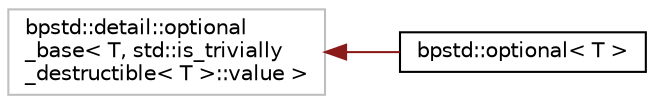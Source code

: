 digraph "Graphical Class Hierarchy"
{
  edge [fontname="Helvetica",fontsize="10",labelfontname="Helvetica",labelfontsize="10"];
  node [fontname="Helvetica",fontsize="10",shape=record];
  rankdir="LR";
  Node7 [label="bpstd::detail::optional\l_base\< T, std::is_trivially\l_destructible\< T \>::value \>",height=0.2,width=0.4,color="grey75", fillcolor="white", style="filled"];
  Node7 -> Node0 [dir="back",color="firebrick4",fontsize="10",style="solid",fontname="Helvetica"];
  Node0 [label="bpstd::optional\< T \>",height=0.2,width=0.4,color="black", fillcolor="white", style="filled",URL="$d8/d86/classbpstd_1_1optional.html",tooltip="The class template optional manages an optional contained value, i.e. a value that may or may not be ..."];
}
